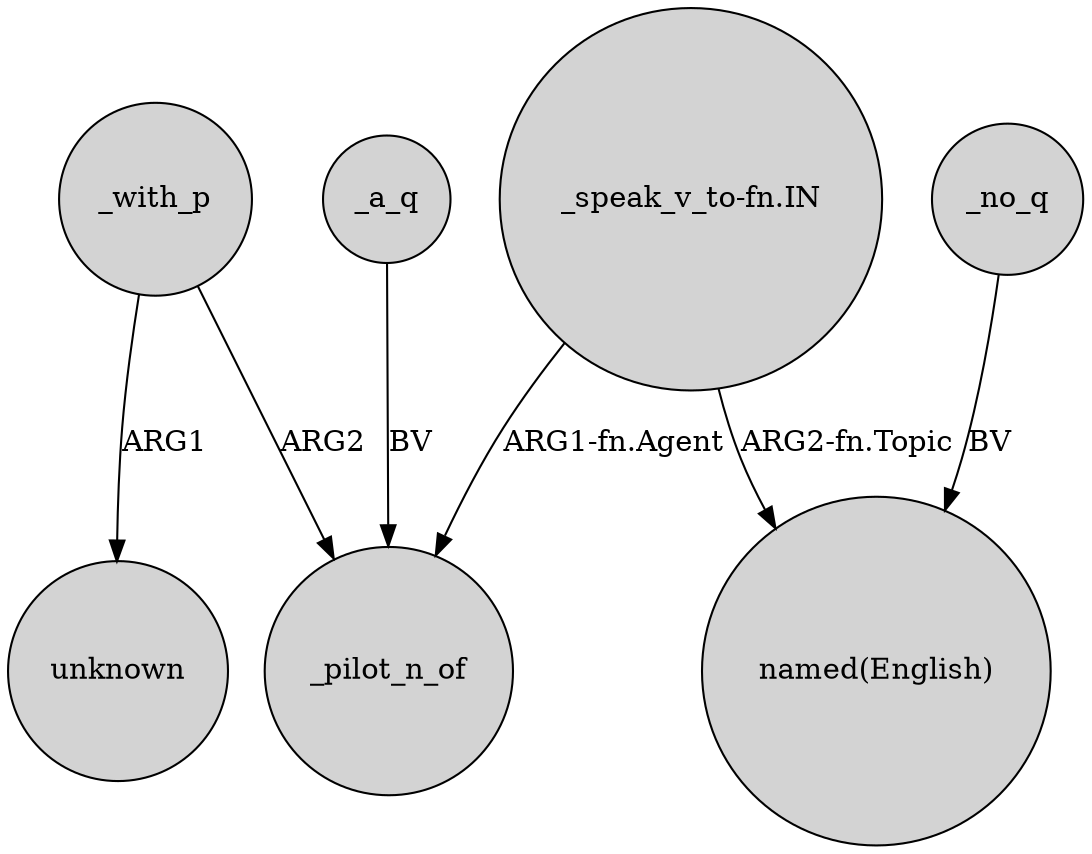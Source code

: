 digraph {
	node [shape=circle style=filled]
	_a_q -> _pilot_n_of [label=BV]
	_no_q -> "named(English)" [label=BV]
	_with_p -> unknown [label=ARG1]
	"_speak_v_to-fn.IN" -> _pilot_n_of [label="ARG1-fn.Agent"]
	"_speak_v_to-fn.IN" -> "named(English)" [label="ARG2-fn.Topic"]
	_with_p -> _pilot_n_of [label=ARG2]
}
